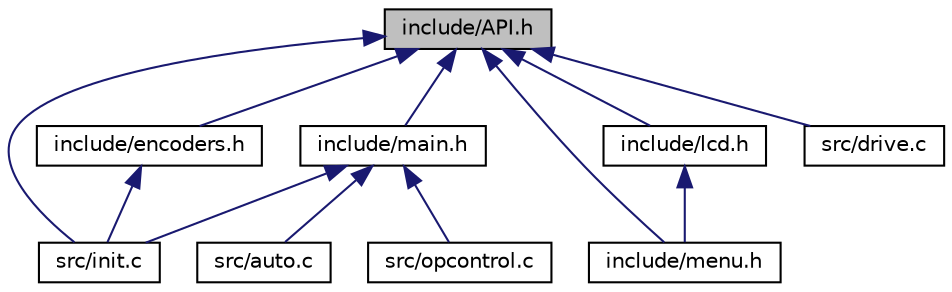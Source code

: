 digraph "include/API.h"
{
  edge [fontname="Helvetica",fontsize="10",labelfontname="Helvetica",labelfontsize="10"];
  node [fontname="Helvetica",fontsize="10",shape=record];
  Node5 [label="include/API.h",height=0.2,width=0.4,color="black", fillcolor="grey75", style="filled", fontcolor="black"];
  Node5 -> Node6 [dir="back",color="midnightblue",fontsize="10",style="solid"];
  Node6 [label="include/encoders.h",height=0.2,width=0.4,color="black", fillcolor="white", style="filled",URL="$encoders_8h.html"];
  Node6 -> Node7 [dir="back",color="midnightblue",fontsize="10",style="solid"];
  Node7 [label="src/init.c",height=0.2,width=0.4,color="black", fillcolor="white", style="filled",URL="$init_8c.html",tooltip="File for initialization code. "];
  Node5 -> Node8 [dir="back",color="midnightblue",fontsize="10",style="solid"];
  Node8 [label="include/lcd.h",height=0.2,width=0.4,color="black", fillcolor="white", style="filled",URL="$lcd_8h.html",tooltip="LCD wrapper functions and macros. "];
  Node8 -> Node9 [dir="back",color="midnightblue",fontsize="10",style="solid"];
  Node9 [label="include/menu.h",height=0.2,width=0.4,color="black", fillcolor="white", style="filled",URL="$menu_8h.html"];
  Node5 -> Node10 [dir="back",color="midnightblue",fontsize="10",style="solid"];
  Node10 [label="include/main.h",height=0.2,width=0.4,color="black", fillcolor="white", style="filled",URL="$main_8h.html",tooltip="Header file for global functions. "];
  Node10 -> Node11 [dir="back",color="midnightblue",fontsize="10",style="solid"];
  Node11 [label="src/auto.c",height=0.2,width=0.4,color="black", fillcolor="white", style="filled",URL="$auto_8c.html",tooltip="File for autonomous code. "];
  Node10 -> Node7 [dir="back",color="midnightblue",fontsize="10",style="solid"];
  Node10 -> Node12 [dir="back",color="midnightblue",fontsize="10",style="solid"];
  Node12 [label="src/opcontrol.c",height=0.2,width=0.4,color="black", fillcolor="white", style="filled",URL="$opcontrol_8c.html",tooltip="File for operator control code. "];
  Node5 -> Node9 [dir="back",color="midnightblue",fontsize="10",style="solid"];
  Node5 -> Node13 [dir="back",color="midnightblue",fontsize="10",style="solid"];
  Node13 [label="src/drive.c",height=0.2,width=0.4,color="black", fillcolor="white", style="filled",URL="$drive_8c.html"];
  Node5 -> Node7 [dir="back",color="midnightblue",fontsize="10",style="solid"];
}

